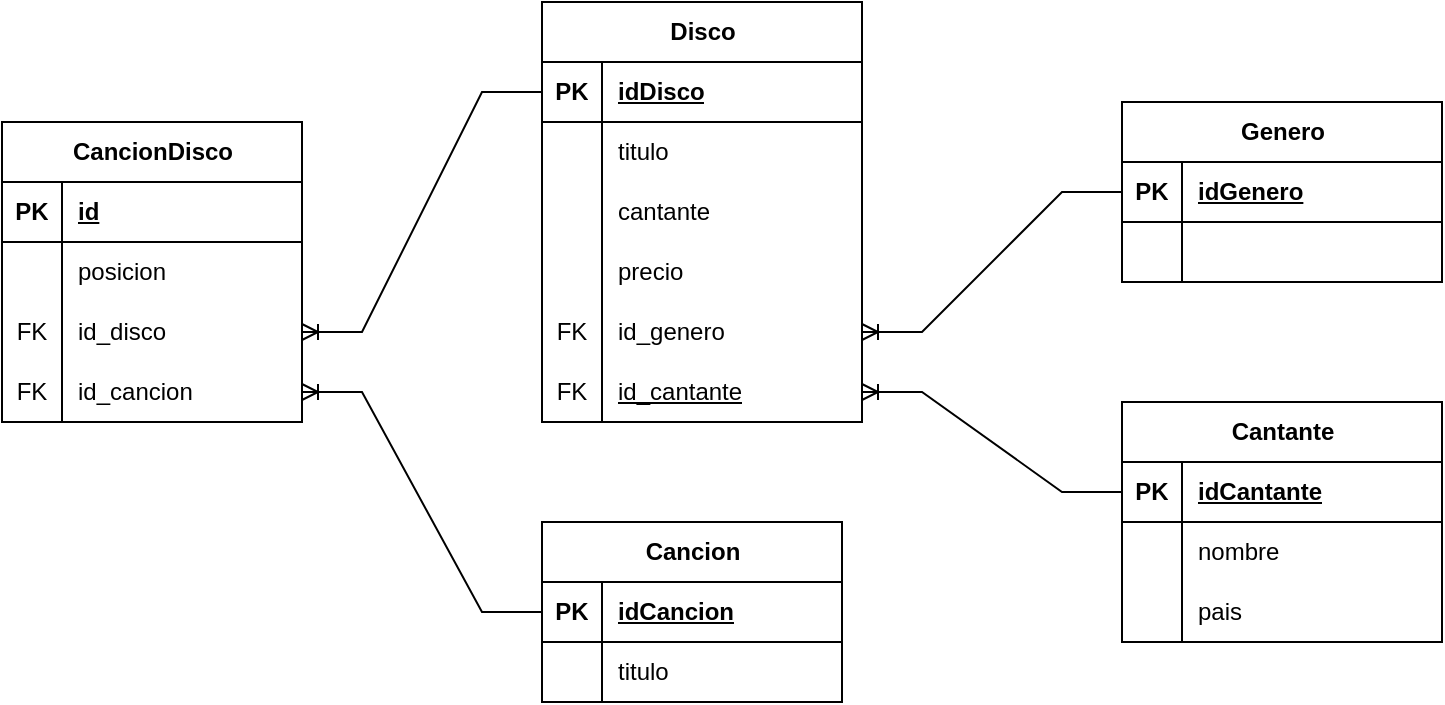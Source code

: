 <mxfile version="27.0.1">
  <diagram id="Oa6RIV7riQT83jm9FcKX" name="Página-1">
    <mxGraphModel dx="948" dy="619" grid="1" gridSize="10" guides="1" tooltips="1" connect="1" arrows="1" fold="1" page="1" pageScale="1" pageWidth="827" pageHeight="1169" math="0" shadow="0">
      <root>
        <mxCell id="0" />
        <mxCell id="1" parent="0" />
        <mxCell id="msZK1W9hkR4iu_iFHs1g-1" value="Cancion" style="shape=table;startSize=30;container=1;collapsible=1;childLayout=tableLayout;fixedRows=1;rowLines=0;fontStyle=1;align=center;resizeLast=1;html=1;" vertex="1" parent="1">
          <mxGeometry x="310" y="300" width="150" height="90" as="geometry" />
        </mxCell>
        <mxCell id="msZK1W9hkR4iu_iFHs1g-2" value="" style="shape=tableRow;horizontal=0;startSize=0;swimlaneHead=0;swimlaneBody=0;fillColor=none;collapsible=0;dropTarget=0;points=[[0,0.5],[1,0.5]];portConstraint=eastwest;top=0;left=0;right=0;bottom=1;" vertex="1" parent="msZK1W9hkR4iu_iFHs1g-1">
          <mxGeometry y="30" width="150" height="30" as="geometry" />
        </mxCell>
        <mxCell id="msZK1W9hkR4iu_iFHs1g-3" value="PK" style="shape=partialRectangle;connectable=0;fillColor=none;top=0;left=0;bottom=0;right=0;fontStyle=1;overflow=hidden;whiteSpace=wrap;html=1;" vertex="1" parent="msZK1W9hkR4iu_iFHs1g-2">
          <mxGeometry width="30" height="30" as="geometry">
            <mxRectangle width="30" height="30" as="alternateBounds" />
          </mxGeometry>
        </mxCell>
        <mxCell id="msZK1W9hkR4iu_iFHs1g-4" value="idCancion" style="shape=partialRectangle;connectable=0;fillColor=none;top=0;left=0;bottom=0;right=0;align=left;spacingLeft=6;fontStyle=5;overflow=hidden;whiteSpace=wrap;html=1;" vertex="1" parent="msZK1W9hkR4iu_iFHs1g-2">
          <mxGeometry x="30" width="120" height="30" as="geometry">
            <mxRectangle width="120" height="30" as="alternateBounds" />
          </mxGeometry>
        </mxCell>
        <mxCell id="msZK1W9hkR4iu_iFHs1g-5" value="" style="shape=tableRow;horizontal=0;startSize=0;swimlaneHead=0;swimlaneBody=0;fillColor=none;collapsible=0;dropTarget=0;points=[[0,0.5],[1,0.5]];portConstraint=eastwest;top=0;left=0;right=0;bottom=0;" vertex="1" parent="msZK1W9hkR4iu_iFHs1g-1">
          <mxGeometry y="60" width="150" height="30" as="geometry" />
        </mxCell>
        <mxCell id="msZK1W9hkR4iu_iFHs1g-6" value="" style="shape=partialRectangle;connectable=0;fillColor=none;top=0;left=0;bottom=0;right=0;editable=1;overflow=hidden;whiteSpace=wrap;html=1;" vertex="1" parent="msZK1W9hkR4iu_iFHs1g-5">
          <mxGeometry width="30" height="30" as="geometry">
            <mxRectangle width="30" height="30" as="alternateBounds" />
          </mxGeometry>
        </mxCell>
        <mxCell id="msZK1W9hkR4iu_iFHs1g-7" value="titulo" style="shape=partialRectangle;connectable=0;fillColor=none;top=0;left=0;bottom=0;right=0;align=left;spacingLeft=6;overflow=hidden;whiteSpace=wrap;html=1;" vertex="1" parent="msZK1W9hkR4iu_iFHs1g-5">
          <mxGeometry x="30" width="120" height="30" as="geometry">
            <mxRectangle width="120" height="30" as="alternateBounds" />
          </mxGeometry>
        </mxCell>
        <mxCell id="msZK1W9hkR4iu_iFHs1g-17" value="Disco" style="shape=table;startSize=30;container=1;collapsible=1;childLayout=tableLayout;fixedRows=1;rowLines=0;fontStyle=1;align=center;resizeLast=1;html=1;" vertex="1" parent="1">
          <mxGeometry x="310" y="40" width="160" height="210" as="geometry" />
        </mxCell>
        <mxCell id="msZK1W9hkR4iu_iFHs1g-18" value="" style="shape=tableRow;horizontal=0;startSize=0;swimlaneHead=0;swimlaneBody=0;fillColor=none;collapsible=0;dropTarget=0;points=[[0,0.5],[1,0.5]];portConstraint=eastwest;top=0;left=0;right=0;bottom=1;" vertex="1" parent="msZK1W9hkR4iu_iFHs1g-17">
          <mxGeometry y="30" width="160" height="30" as="geometry" />
        </mxCell>
        <mxCell id="msZK1W9hkR4iu_iFHs1g-19" value="PK" style="shape=partialRectangle;connectable=0;fillColor=none;top=0;left=0;bottom=0;right=0;fontStyle=1;overflow=hidden;whiteSpace=wrap;html=1;" vertex="1" parent="msZK1W9hkR4iu_iFHs1g-18">
          <mxGeometry width="30" height="30" as="geometry">
            <mxRectangle width="30" height="30" as="alternateBounds" />
          </mxGeometry>
        </mxCell>
        <mxCell id="msZK1W9hkR4iu_iFHs1g-20" value="idDisco" style="shape=partialRectangle;connectable=0;fillColor=none;top=0;left=0;bottom=0;right=0;align=left;spacingLeft=6;fontStyle=5;overflow=hidden;whiteSpace=wrap;html=1;" vertex="1" parent="msZK1W9hkR4iu_iFHs1g-18">
          <mxGeometry x="30" width="130" height="30" as="geometry">
            <mxRectangle width="130" height="30" as="alternateBounds" />
          </mxGeometry>
        </mxCell>
        <mxCell id="msZK1W9hkR4iu_iFHs1g-21" value="" style="shape=tableRow;horizontal=0;startSize=0;swimlaneHead=0;swimlaneBody=0;fillColor=none;collapsible=0;dropTarget=0;points=[[0,0.5],[1,0.5]];portConstraint=eastwest;top=0;left=0;right=0;bottom=0;" vertex="1" parent="msZK1W9hkR4iu_iFHs1g-17">
          <mxGeometry y="60" width="160" height="30" as="geometry" />
        </mxCell>
        <mxCell id="msZK1W9hkR4iu_iFHs1g-22" value="" style="shape=partialRectangle;connectable=0;fillColor=none;top=0;left=0;bottom=0;right=0;editable=1;overflow=hidden;whiteSpace=wrap;html=1;" vertex="1" parent="msZK1W9hkR4iu_iFHs1g-21">
          <mxGeometry width="30" height="30" as="geometry">
            <mxRectangle width="30" height="30" as="alternateBounds" />
          </mxGeometry>
        </mxCell>
        <mxCell id="msZK1W9hkR4iu_iFHs1g-23" value="titulo" style="shape=partialRectangle;connectable=0;fillColor=none;top=0;left=0;bottom=0;right=0;align=left;spacingLeft=6;overflow=hidden;whiteSpace=wrap;html=1;" vertex="1" parent="msZK1W9hkR4iu_iFHs1g-21">
          <mxGeometry x="30" width="130" height="30" as="geometry">
            <mxRectangle width="130" height="30" as="alternateBounds" />
          </mxGeometry>
        </mxCell>
        <mxCell id="msZK1W9hkR4iu_iFHs1g-24" value="" style="shape=tableRow;horizontal=0;startSize=0;swimlaneHead=0;swimlaneBody=0;fillColor=none;collapsible=0;dropTarget=0;points=[[0,0.5],[1,0.5]];portConstraint=eastwest;top=0;left=0;right=0;bottom=0;" vertex="1" parent="msZK1W9hkR4iu_iFHs1g-17">
          <mxGeometry y="90" width="160" height="30" as="geometry" />
        </mxCell>
        <mxCell id="msZK1W9hkR4iu_iFHs1g-25" value="" style="shape=partialRectangle;connectable=0;fillColor=none;top=0;left=0;bottom=0;right=0;editable=1;overflow=hidden;whiteSpace=wrap;html=1;" vertex="1" parent="msZK1W9hkR4iu_iFHs1g-24">
          <mxGeometry width="30" height="30" as="geometry">
            <mxRectangle width="30" height="30" as="alternateBounds" />
          </mxGeometry>
        </mxCell>
        <mxCell id="msZK1W9hkR4iu_iFHs1g-26" value="cantante" style="shape=partialRectangle;connectable=0;fillColor=none;top=0;left=0;bottom=0;right=0;align=left;spacingLeft=6;overflow=hidden;whiteSpace=wrap;html=1;" vertex="1" parent="msZK1W9hkR4iu_iFHs1g-24">
          <mxGeometry x="30" width="130" height="30" as="geometry">
            <mxRectangle width="130" height="30" as="alternateBounds" />
          </mxGeometry>
        </mxCell>
        <mxCell id="msZK1W9hkR4iu_iFHs1g-27" value="" style="shape=tableRow;horizontal=0;startSize=0;swimlaneHead=0;swimlaneBody=0;fillColor=none;collapsible=0;dropTarget=0;points=[[0,0.5],[1,0.5]];portConstraint=eastwest;top=0;left=0;right=0;bottom=0;" vertex="1" parent="msZK1W9hkR4iu_iFHs1g-17">
          <mxGeometry y="120" width="160" height="30" as="geometry" />
        </mxCell>
        <mxCell id="msZK1W9hkR4iu_iFHs1g-28" value="" style="shape=partialRectangle;connectable=0;fillColor=none;top=0;left=0;bottom=0;right=0;editable=1;overflow=hidden;whiteSpace=wrap;html=1;" vertex="1" parent="msZK1W9hkR4iu_iFHs1g-27">
          <mxGeometry width="30" height="30" as="geometry">
            <mxRectangle width="30" height="30" as="alternateBounds" />
          </mxGeometry>
        </mxCell>
        <mxCell id="msZK1W9hkR4iu_iFHs1g-29" value="precio" style="shape=partialRectangle;connectable=0;fillColor=none;top=0;left=0;bottom=0;right=0;align=left;spacingLeft=6;overflow=hidden;whiteSpace=wrap;html=1;" vertex="1" parent="msZK1W9hkR4iu_iFHs1g-27">
          <mxGeometry x="30" width="130" height="30" as="geometry">
            <mxRectangle width="130" height="30" as="alternateBounds" />
          </mxGeometry>
        </mxCell>
        <mxCell id="msZK1W9hkR4iu_iFHs1g-30" value="" style="shape=tableRow;horizontal=0;startSize=0;swimlaneHead=0;swimlaneBody=0;fillColor=none;collapsible=0;dropTarget=0;points=[[0,0.5],[1,0.5]];portConstraint=eastwest;top=0;left=0;right=0;bottom=0;" vertex="1" parent="msZK1W9hkR4iu_iFHs1g-17">
          <mxGeometry y="150" width="160" height="30" as="geometry" />
        </mxCell>
        <mxCell id="msZK1W9hkR4iu_iFHs1g-31" value="FK" style="shape=partialRectangle;connectable=0;fillColor=none;top=0;left=0;bottom=0;right=0;editable=1;overflow=hidden;whiteSpace=wrap;html=1;" vertex="1" parent="msZK1W9hkR4iu_iFHs1g-30">
          <mxGeometry width="30" height="30" as="geometry">
            <mxRectangle width="30" height="30" as="alternateBounds" />
          </mxGeometry>
        </mxCell>
        <mxCell id="msZK1W9hkR4iu_iFHs1g-32" value="id_genero" style="shape=partialRectangle;connectable=0;fillColor=none;top=0;left=0;bottom=0;right=0;align=left;spacingLeft=6;overflow=hidden;whiteSpace=wrap;html=1;" vertex="1" parent="msZK1W9hkR4iu_iFHs1g-30">
          <mxGeometry x="30" width="130" height="30" as="geometry">
            <mxRectangle width="130" height="30" as="alternateBounds" />
          </mxGeometry>
        </mxCell>
        <mxCell id="msZK1W9hkR4iu_iFHs1g-76" value="" style="shape=tableRow;horizontal=0;startSize=0;swimlaneHead=0;swimlaneBody=0;fillColor=none;collapsible=0;dropTarget=0;points=[[0,0.5],[1,0.5]];portConstraint=eastwest;top=0;left=0;right=0;bottom=1;" vertex="1" parent="msZK1W9hkR4iu_iFHs1g-17">
          <mxGeometry y="180" width="160" height="30" as="geometry" />
        </mxCell>
        <mxCell id="msZK1W9hkR4iu_iFHs1g-77" value="&lt;span style=&quot;font-weight: normal;&quot;&gt;FK&lt;/span&gt;" style="shape=partialRectangle;connectable=0;fillColor=none;top=0;left=0;bottom=0;right=0;fontStyle=1;overflow=hidden;whiteSpace=wrap;html=1;" vertex="1" parent="msZK1W9hkR4iu_iFHs1g-76">
          <mxGeometry width="30" height="30" as="geometry">
            <mxRectangle width="30" height="30" as="alternateBounds" />
          </mxGeometry>
        </mxCell>
        <mxCell id="msZK1W9hkR4iu_iFHs1g-78" value="id_cantante" style="shape=partialRectangle;connectable=0;fillColor=none;top=0;left=0;bottom=0;right=0;align=left;spacingLeft=6;fontStyle=4;overflow=hidden;whiteSpace=wrap;html=1;" vertex="1" parent="msZK1W9hkR4iu_iFHs1g-76">
          <mxGeometry x="30" width="130" height="30" as="geometry">
            <mxRectangle width="130" height="30" as="alternateBounds" />
          </mxGeometry>
        </mxCell>
        <mxCell id="msZK1W9hkR4iu_iFHs1g-33" value="Genero" style="shape=table;startSize=30;container=1;collapsible=1;childLayout=tableLayout;fixedRows=1;rowLines=0;fontStyle=1;align=center;resizeLast=1;html=1;" vertex="1" parent="1">
          <mxGeometry x="600" y="90" width="160" height="90" as="geometry" />
        </mxCell>
        <mxCell id="msZK1W9hkR4iu_iFHs1g-34" value="" style="shape=tableRow;horizontal=0;startSize=0;swimlaneHead=0;swimlaneBody=0;fillColor=none;collapsible=0;dropTarget=0;points=[[0,0.5],[1,0.5]];portConstraint=eastwest;top=0;left=0;right=0;bottom=1;" vertex="1" parent="msZK1W9hkR4iu_iFHs1g-33">
          <mxGeometry y="30" width="160" height="30" as="geometry" />
        </mxCell>
        <mxCell id="msZK1W9hkR4iu_iFHs1g-35" value="PK" style="shape=partialRectangle;connectable=0;fillColor=none;top=0;left=0;bottom=0;right=0;fontStyle=1;overflow=hidden;whiteSpace=wrap;html=1;" vertex="1" parent="msZK1W9hkR4iu_iFHs1g-34">
          <mxGeometry width="30" height="30" as="geometry">
            <mxRectangle width="30" height="30" as="alternateBounds" />
          </mxGeometry>
        </mxCell>
        <mxCell id="msZK1W9hkR4iu_iFHs1g-36" value="idGenero" style="shape=partialRectangle;connectable=0;fillColor=none;top=0;left=0;bottom=0;right=0;align=left;spacingLeft=6;fontStyle=5;overflow=hidden;whiteSpace=wrap;html=1;" vertex="1" parent="msZK1W9hkR4iu_iFHs1g-34">
          <mxGeometry x="30" width="130" height="30" as="geometry">
            <mxRectangle width="130" height="30" as="alternateBounds" />
          </mxGeometry>
        </mxCell>
        <mxCell id="msZK1W9hkR4iu_iFHs1g-43" value="" style="shape=tableRow;horizontal=0;startSize=0;swimlaneHead=0;swimlaneBody=0;fillColor=none;collapsible=0;dropTarget=0;points=[[0,0.5],[1,0.5]];portConstraint=eastwest;top=0;left=0;right=0;bottom=0;" vertex="1" parent="msZK1W9hkR4iu_iFHs1g-33">
          <mxGeometry y="60" width="160" height="30" as="geometry" />
        </mxCell>
        <mxCell id="msZK1W9hkR4iu_iFHs1g-44" value="" style="shape=partialRectangle;connectable=0;fillColor=none;top=0;left=0;bottom=0;right=0;editable=1;overflow=hidden;whiteSpace=wrap;html=1;" vertex="1" parent="msZK1W9hkR4iu_iFHs1g-43">
          <mxGeometry width="30" height="30" as="geometry">
            <mxRectangle width="30" height="30" as="alternateBounds" />
          </mxGeometry>
        </mxCell>
        <mxCell id="msZK1W9hkR4iu_iFHs1g-45" value="" style="shape=partialRectangle;connectable=0;fillColor=none;top=0;left=0;bottom=0;right=0;align=left;spacingLeft=6;overflow=hidden;whiteSpace=wrap;html=1;" vertex="1" parent="msZK1W9hkR4iu_iFHs1g-43">
          <mxGeometry x="30" width="130" height="30" as="geometry">
            <mxRectangle width="130" height="30" as="alternateBounds" />
          </mxGeometry>
        </mxCell>
        <mxCell id="msZK1W9hkR4iu_iFHs1g-46" value="Cantante" style="shape=table;startSize=30;container=1;collapsible=1;childLayout=tableLayout;fixedRows=1;rowLines=0;fontStyle=1;align=center;resizeLast=1;html=1;" vertex="1" parent="1">
          <mxGeometry x="600" y="240" width="160" height="120" as="geometry" />
        </mxCell>
        <mxCell id="msZK1W9hkR4iu_iFHs1g-47" value="" style="shape=tableRow;horizontal=0;startSize=0;swimlaneHead=0;swimlaneBody=0;fillColor=none;collapsible=0;dropTarget=0;points=[[0,0.5],[1,0.5]];portConstraint=eastwest;top=0;left=0;right=0;bottom=1;" vertex="1" parent="msZK1W9hkR4iu_iFHs1g-46">
          <mxGeometry y="30" width="160" height="30" as="geometry" />
        </mxCell>
        <mxCell id="msZK1W9hkR4iu_iFHs1g-48" value="PK" style="shape=partialRectangle;connectable=0;fillColor=none;top=0;left=0;bottom=0;right=0;fontStyle=1;overflow=hidden;whiteSpace=wrap;html=1;" vertex="1" parent="msZK1W9hkR4iu_iFHs1g-47">
          <mxGeometry width="30" height="30" as="geometry">
            <mxRectangle width="30" height="30" as="alternateBounds" />
          </mxGeometry>
        </mxCell>
        <mxCell id="msZK1W9hkR4iu_iFHs1g-49" value="idCantante" style="shape=partialRectangle;connectable=0;fillColor=none;top=0;left=0;bottom=0;right=0;align=left;spacingLeft=6;fontStyle=5;overflow=hidden;whiteSpace=wrap;html=1;" vertex="1" parent="msZK1W9hkR4iu_iFHs1g-47">
          <mxGeometry x="30" width="130" height="30" as="geometry">
            <mxRectangle width="130" height="30" as="alternateBounds" />
          </mxGeometry>
        </mxCell>
        <mxCell id="msZK1W9hkR4iu_iFHs1g-50" value="" style="shape=tableRow;horizontal=0;startSize=0;swimlaneHead=0;swimlaneBody=0;fillColor=none;collapsible=0;dropTarget=0;points=[[0,0.5],[1,0.5]];portConstraint=eastwest;top=0;left=0;right=0;bottom=0;" vertex="1" parent="msZK1W9hkR4iu_iFHs1g-46">
          <mxGeometry y="60" width="160" height="30" as="geometry" />
        </mxCell>
        <mxCell id="msZK1W9hkR4iu_iFHs1g-51" value="" style="shape=partialRectangle;connectable=0;fillColor=none;top=0;left=0;bottom=0;right=0;editable=1;overflow=hidden;whiteSpace=wrap;html=1;" vertex="1" parent="msZK1W9hkR4iu_iFHs1g-50">
          <mxGeometry width="30" height="30" as="geometry">
            <mxRectangle width="30" height="30" as="alternateBounds" />
          </mxGeometry>
        </mxCell>
        <mxCell id="msZK1W9hkR4iu_iFHs1g-52" value="nombre" style="shape=partialRectangle;connectable=0;fillColor=none;top=0;left=0;bottom=0;right=0;align=left;spacingLeft=6;overflow=hidden;whiteSpace=wrap;html=1;" vertex="1" parent="msZK1W9hkR4iu_iFHs1g-50">
          <mxGeometry x="30" width="130" height="30" as="geometry">
            <mxRectangle width="130" height="30" as="alternateBounds" />
          </mxGeometry>
        </mxCell>
        <mxCell id="msZK1W9hkR4iu_iFHs1g-53" value="" style="shape=tableRow;horizontal=0;startSize=0;swimlaneHead=0;swimlaneBody=0;fillColor=none;collapsible=0;dropTarget=0;points=[[0,0.5],[1,0.5]];portConstraint=eastwest;top=0;left=0;right=0;bottom=0;" vertex="1" parent="msZK1W9hkR4iu_iFHs1g-46">
          <mxGeometry y="90" width="160" height="30" as="geometry" />
        </mxCell>
        <mxCell id="msZK1W9hkR4iu_iFHs1g-54" value="" style="shape=partialRectangle;connectable=0;fillColor=none;top=0;left=0;bottom=0;right=0;editable=1;overflow=hidden;whiteSpace=wrap;html=1;" vertex="1" parent="msZK1W9hkR4iu_iFHs1g-53">
          <mxGeometry width="30" height="30" as="geometry">
            <mxRectangle width="30" height="30" as="alternateBounds" />
          </mxGeometry>
        </mxCell>
        <mxCell id="msZK1W9hkR4iu_iFHs1g-55" value="pais" style="shape=partialRectangle;connectable=0;fillColor=none;top=0;left=0;bottom=0;right=0;align=left;spacingLeft=6;overflow=hidden;whiteSpace=wrap;html=1;" vertex="1" parent="msZK1W9hkR4iu_iFHs1g-53">
          <mxGeometry x="30" width="130" height="30" as="geometry">
            <mxRectangle width="130" height="30" as="alternateBounds" />
          </mxGeometry>
        </mxCell>
        <mxCell id="msZK1W9hkR4iu_iFHs1g-56" value="CancionDisco" style="shape=table;startSize=30;container=1;collapsible=1;childLayout=tableLayout;fixedRows=1;rowLines=0;fontStyle=1;align=center;resizeLast=1;html=1;" vertex="1" parent="1">
          <mxGeometry x="40" y="100" width="150" height="150" as="geometry" />
        </mxCell>
        <mxCell id="msZK1W9hkR4iu_iFHs1g-57" value="" style="shape=tableRow;horizontal=0;startSize=0;swimlaneHead=0;swimlaneBody=0;fillColor=none;collapsible=0;dropTarget=0;points=[[0,0.5],[1,0.5]];portConstraint=eastwest;top=0;left=0;right=0;bottom=1;" vertex="1" parent="msZK1W9hkR4iu_iFHs1g-56">
          <mxGeometry y="30" width="150" height="30" as="geometry" />
        </mxCell>
        <mxCell id="msZK1W9hkR4iu_iFHs1g-58" value="PK" style="shape=partialRectangle;connectable=0;fillColor=none;top=0;left=0;bottom=0;right=0;fontStyle=1;overflow=hidden;whiteSpace=wrap;html=1;" vertex="1" parent="msZK1W9hkR4iu_iFHs1g-57">
          <mxGeometry width="30" height="30" as="geometry">
            <mxRectangle width="30" height="30" as="alternateBounds" />
          </mxGeometry>
        </mxCell>
        <mxCell id="msZK1W9hkR4iu_iFHs1g-59" value="id" style="shape=partialRectangle;connectable=0;fillColor=none;top=0;left=0;bottom=0;right=0;align=left;spacingLeft=6;fontStyle=5;overflow=hidden;whiteSpace=wrap;html=1;" vertex="1" parent="msZK1W9hkR4iu_iFHs1g-57">
          <mxGeometry x="30" width="120" height="30" as="geometry">
            <mxRectangle width="120" height="30" as="alternateBounds" />
          </mxGeometry>
        </mxCell>
        <mxCell id="msZK1W9hkR4iu_iFHs1g-60" value="" style="shape=tableRow;horizontal=0;startSize=0;swimlaneHead=0;swimlaneBody=0;fillColor=none;collapsible=0;dropTarget=0;points=[[0,0.5],[1,0.5]];portConstraint=eastwest;top=0;left=0;right=0;bottom=0;" vertex="1" parent="msZK1W9hkR4iu_iFHs1g-56">
          <mxGeometry y="60" width="150" height="30" as="geometry" />
        </mxCell>
        <mxCell id="msZK1W9hkR4iu_iFHs1g-61" value="" style="shape=partialRectangle;connectable=0;fillColor=none;top=0;left=0;bottom=0;right=0;editable=1;overflow=hidden;whiteSpace=wrap;html=1;" vertex="1" parent="msZK1W9hkR4iu_iFHs1g-60">
          <mxGeometry width="30" height="30" as="geometry">
            <mxRectangle width="30" height="30" as="alternateBounds" />
          </mxGeometry>
        </mxCell>
        <mxCell id="msZK1W9hkR4iu_iFHs1g-62" value="posicion" style="shape=partialRectangle;connectable=0;fillColor=none;top=0;left=0;bottom=0;right=0;align=left;spacingLeft=6;overflow=hidden;whiteSpace=wrap;html=1;" vertex="1" parent="msZK1W9hkR4iu_iFHs1g-60">
          <mxGeometry x="30" width="120" height="30" as="geometry">
            <mxRectangle width="120" height="30" as="alternateBounds" />
          </mxGeometry>
        </mxCell>
        <mxCell id="msZK1W9hkR4iu_iFHs1g-66" value="" style="shape=tableRow;horizontal=0;startSize=0;swimlaneHead=0;swimlaneBody=0;fillColor=none;collapsible=0;dropTarget=0;points=[[0,0.5],[1,0.5]];portConstraint=eastwest;top=0;left=0;right=0;bottom=0;" vertex="1" parent="msZK1W9hkR4iu_iFHs1g-56">
          <mxGeometry y="90" width="150" height="30" as="geometry" />
        </mxCell>
        <mxCell id="msZK1W9hkR4iu_iFHs1g-67" value="FK" style="shape=partialRectangle;connectable=0;fillColor=none;top=0;left=0;bottom=0;right=0;editable=1;overflow=hidden;whiteSpace=wrap;html=1;" vertex="1" parent="msZK1W9hkR4iu_iFHs1g-66">
          <mxGeometry width="30" height="30" as="geometry">
            <mxRectangle width="30" height="30" as="alternateBounds" />
          </mxGeometry>
        </mxCell>
        <mxCell id="msZK1W9hkR4iu_iFHs1g-68" value="id_disco" style="shape=partialRectangle;connectable=0;fillColor=none;top=0;left=0;bottom=0;right=0;align=left;spacingLeft=6;overflow=hidden;whiteSpace=wrap;html=1;" vertex="1" parent="msZK1W9hkR4iu_iFHs1g-66">
          <mxGeometry x="30" width="120" height="30" as="geometry">
            <mxRectangle width="120" height="30" as="alternateBounds" />
          </mxGeometry>
        </mxCell>
        <mxCell id="msZK1W9hkR4iu_iFHs1g-63" value="" style="shape=tableRow;horizontal=0;startSize=0;swimlaneHead=0;swimlaneBody=0;fillColor=none;collapsible=0;dropTarget=0;points=[[0,0.5],[1,0.5]];portConstraint=eastwest;top=0;left=0;right=0;bottom=0;" vertex="1" parent="msZK1W9hkR4iu_iFHs1g-56">
          <mxGeometry y="120" width="150" height="30" as="geometry" />
        </mxCell>
        <mxCell id="msZK1W9hkR4iu_iFHs1g-64" value="FK" style="shape=partialRectangle;connectable=0;fillColor=none;top=0;left=0;bottom=0;right=0;editable=1;overflow=hidden;whiteSpace=wrap;html=1;" vertex="1" parent="msZK1W9hkR4iu_iFHs1g-63">
          <mxGeometry width="30" height="30" as="geometry">
            <mxRectangle width="30" height="30" as="alternateBounds" />
          </mxGeometry>
        </mxCell>
        <mxCell id="msZK1W9hkR4iu_iFHs1g-65" value="id_cancion" style="shape=partialRectangle;connectable=0;fillColor=none;top=0;left=0;bottom=0;right=0;align=left;spacingLeft=6;overflow=hidden;whiteSpace=wrap;html=1;" vertex="1" parent="msZK1W9hkR4iu_iFHs1g-63">
          <mxGeometry x="30" width="120" height="30" as="geometry">
            <mxRectangle width="120" height="30" as="alternateBounds" />
          </mxGeometry>
        </mxCell>
        <mxCell id="msZK1W9hkR4iu_iFHs1g-82" value="" style="edgeStyle=entityRelationEdgeStyle;fontSize=12;html=1;endArrow=ERoneToMany;rounded=0;startArrow=none;startFill=0;" edge="1" parent="1" source="msZK1W9hkR4iu_iFHs1g-34" target="msZK1W9hkR4iu_iFHs1g-30">
          <mxGeometry width="100" height="100" relative="1" as="geometry">
            <mxPoint x="540" y="310" as="sourcePoint" />
            <mxPoint x="640" y="210" as="targetPoint" />
          </mxGeometry>
        </mxCell>
        <mxCell id="msZK1W9hkR4iu_iFHs1g-83" value="" style="edgeStyle=entityRelationEdgeStyle;fontSize=12;html=1;endArrow=ERoneToMany;rounded=0;startArrow=none;startFill=0;" edge="1" parent="1" source="msZK1W9hkR4iu_iFHs1g-47" target="msZK1W9hkR4iu_iFHs1g-76">
          <mxGeometry width="100" height="100" relative="1" as="geometry">
            <mxPoint x="610" y="95" as="sourcePoint" />
            <mxPoint x="480" y="215" as="targetPoint" />
          </mxGeometry>
        </mxCell>
        <mxCell id="msZK1W9hkR4iu_iFHs1g-84" value="" style="edgeStyle=entityRelationEdgeStyle;fontSize=12;html=1;endArrow=none;startArrow=ERoneToMany;rounded=0;endFill=1;startFill=0;" edge="1" parent="1" source="msZK1W9hkR4iu_iFHs1g-66" target="msZK1W9hkR4iu_iFHs1g-18">
          <mxGeometry width="100" height="100" relative="1" as="geometry">
            <mxPoint x="200" y="310" as="sourcePoint" />
            <mxPoint x="300" y="210" as="targetPoint" />
          </mxGeometry>
        </mxCell>
        <mxCell id="msZK1W9hkR4iu_iFHs1g-85" value="" style="edgeStyle=entityRelationEdgeStyle;fontSize=12;html=1;endArrow=none;startArrow=ERoneToMany;rounded=0;startFill=0;" edge="1" parent="1" source="msZK1W9hkR4iu_iFHs1g-63" target="msZK1W9hkR4iu_iFHs1g-2">
          <mxGeometry width="100" height="100" relative="1" as="geometry">
            <mxPoint x="190" y="255" as="sourcePoint" />
            <mxPoint x="320" y="95" as="targetPoint" />
          </mxGeometry>
        </mxCell>
      </root>
    </mxGraphModel>
  </diagram>
</mxfile>
